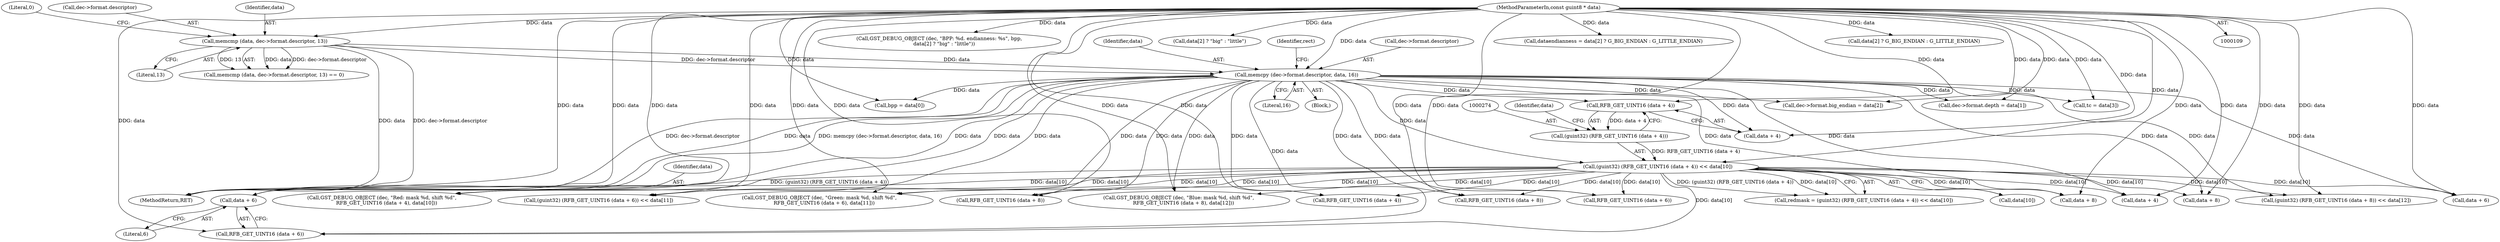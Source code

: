 digraph "0_gstreamer_4cb1bcf1422bbcd79c0f683edb7ee85e3f7a31fe_0@pointer" {
"1000288" [label="(Call,data + 6)"];
"1000272" [label="(Call,(guint32) (RFB_GET_UINT16 (data + 4)) << data[10])"];
"1000273" [label="(Call,(guint32) (RFB_GET_UINT16 (data + 4)))"];
"1000275" [label="(Call,RFB_GET_UINT16 (data + 4))"];
"1000153" [label="(Call,memcpy (dec->format.descriptor, data, 16))"];
"1000141" [label="(Call,memcmp (data, dec->format.descriptor, 13))"];
"1000112" [label="(MethodParameterIn,const guint8 * data)"];
"1000154" [label="(Call,dec->format.descriptor)"];
"1000142" [label="(Identifier,data)"];
"1000306" [label="(Call,GST_DEBUG_OBJECT (dec, \"Red: mask %d, shift %d\",\n      RFB_GET_UINT16 (data + 4), data[10]))"];
"1000287" [label="(Call,RFB_GET_UINT16 (data + 6))"];
"1000148" [label="(Literal,13)"];
"1000336" [label="(Call,GST_DEBUG_OBJECT (dec, \"BPP: %d. endianness: %s\", bpp,\n      data[2] ? \"big\" : \"little\"))"];
"1000280" [label="(Identifier,data)"];
"1000316" [label="(Call,GST_DEBUG_OBJECT (dec, \"Green: mask %d, shift %d\",\n      RFB_GET_UINT16 (data + 6), data[11]))"];
"1000309" [label="(Call,RFB_GET_UINT16 (data + 4))"];
"1000112" [label="(MethodParameterIn,const guint8 * data)"];
"1000193" [label="(Call,dec->format.big_endian = data[2])"];
"1000340" [label="(Call,data[2] ? \"big\" : \"little\")"];
"1000275" [label="(Call,RFB_GET_UINT16 (data + 4))"];
"1000149" [label="(Literal,0)"];
"1000330" [label="(Call,data + 8)"];
"1000296" [label="(Call,(guint32) (RFB_GET_UINT16 (data + 8)) << data[12])"];
"1000320" [label="(Call,data + 6)"];
"1000179" [label="(Call,bpp = data[0])"];
"1000270" [label="(Call,redmask = (guint32) (RFB_GET_UINT16 (data + 4)) << data[10])"];
"1000159" [label="(Identifier,data)"];
"1000140" [label="(Call,memcmp (data, dec->format.descriptor, 13) == 0)"];
"1000202" [label="(Call,dataendianness = data[2] ? G_BIG_ENDIAN : G_LITTLE_ENDIAN)"];
"1000284" [label="(Call,(guint32) (RFB_GET_UINT16 (data + 6)) << data[11])"];
"1000299" [label="(Call,RFB_GET_UINT16 (data + 8))"];
"1000288" [label="(Call,data + 6)"];
"1000276" [label="(Call,data + 4)"];
"1000272" [label="(Call,(guint32) (RFB_GET_UINT16 (data + 4)) << data[10])"];
"1000153" [label="(Call,memcpy (dec->format.descriptor, data, 16))"];
"1000204" [label="(Call,data[2] ? G_BIG_ENDIAN : G_LITTLE_ENDIAN)"];
"1000143" [label="(Call,dec->format.descriptor)"];
"1000289" [label="(Identifier,data)"];
"1000290" [label="(Literal,6)"];
"1000326" [label="(Call,GST_DEBUG_OBJECT (dec, \"Blue: mask %d, shift %d\",\n      RFB_GET_UINT16 (data + 8), data[12]))"];
"1000329" [label="(Call,RFB_GET_UINT16 (data + 8))"];
"1000160" [label="(Literal,16)"];
"1000165" [label="(Identifier,rect)"];
"1000115" [label="(Block,)"];
"1000319" [label="(Call,RFB_GET_UINT16 (data + 6))"];
"1000141" [label="(Call,memcmp (data, dec->format.descriptor, 13))"];
"1000310" [label="(Call,data + 4)"];
"1000273" [label="(Call,(guint32) (RFB_GET_UINT16 (data + 4)))"];
"1000184" [label="(Call,dec->format.depth = data[1])"];
"1000210" [label="(Call,tc = data[3])"];
"1000279" [label="(Call,data[10])"];
"1000519" [label="(MethodReturn,RET)"];
"1000300" [label="(Call,data + 8)"];
"1000288" -> "1000287"  [label="AST: "];
"1000288" -> "1000290"  [label="CFG: "];
"1000289" -> "1000288"  [label="AST: "];
"1000290" -> "1000288"  [label="AST: "];
"1000287" -> "1000288"  [label="CFG: "];
"1000272" -> "1000288"  [label="DDG: data[10]"];
"1000112" -> "1000288"  [label="DDG: data"];
"1000153" -> "1000288"  [label="DDG: data"];
"1000272" -> "1000270"  [label="AST: "];
"1000272" -> "1000279"  [label="CFG: "];
"1000273" -> "1000272"  [label="AST: "];
"1000279" -> "1000272"  [label="AST: "];
"1000270" -> "1000272"  [label="CFG: "];
"1000272" -> "1000519"  [label="DDG: (guint32) (RFB_GET_UINT16 (data + 4))"];
"1000272" -> "1000270"  [label="DDG: (guint32) (RFB_GET_UINT16 (data + 4))"];
"1000272" -> "1000270"  [label="DDG: data[10]"];
"1000273" -> "1000272"  [label="DDG: RFB_GET_UINT16 (data + 4)"];
"1000112" -> "1000272"  [label="DDG: data"];
"1000153" -> "1000272"  [label="DDG: data"];
"1000272" -> "1000287"  [label="DDG: data[10]"];
"1000272" -> "1000284"  [label="DDG: data[10]"];
"1000272" -> "1000299"  [label="DDG: data[10]"];
"1000272" -> "1000300"  [label="DDG: data[10]"];
"1000272" -> "1000296"  [label="DDG: data[10]"];
"1000272" -> "1000309"  [label="DDG: data[10]"];
"1000272" -> "1000310"  [label="DDG: data[10]"];
"1000272" -> "1000306"  [label="DDG: data[10]"];
"1000272" -> "1000319"  [label="DDG: data[10]"];
"1000272" -> "1000320"  [label="DDG: data[10]"];
"1000272" -> "1000316"  [label="DDG: data[10]"];
"1000272" -> "1000329"  [label="DDG: data[10]"];
"1000272" -> "1000330"  [label="DDG: data[10]"];
"1000272" -> "1000326"  [label="DDG: data[10]"];
"1000273" -> "1000275"  [label="CFG: "];
"1000274" -> "1000273"  [label="AST: "];
"1000275" -> "1000273"  [label="AST: "];
"1000280" -> "1000273"  [label="CFG: "];
"1000275" -> "1000273"  [label="DDG: data + 4"];
"1000275" -> "1000276"  [label="CFG: "];
"1000276" -> "1000275"  [label="AST: "];
"1000153" -> "1000275"  [label="DDG: data"];
"1000112" -> "1000275"  [label="DDG: data"];
"1000153" -> "1000115"  [label="AST: "];
"1000153" -> "1000160"  [label="CFG: "];
"1000154" -> "1000153"  [label="AST: "];
"1000159" -> "1000153"  [label="AST: "];
"1000160" -> "1000153"  [label="AST: "];
"1000165" -> "1000153"  [label="CFG: "];
"1000153" -> "1000519"  [label="DDG: data"];
"1000153" -> "1000519"  [label="DDG: memcpy (dec->format.descriptor, data, 16)"];
"1000153" -> "1000519"  [label="DDG: dec->format.descriptor"];
"1000141" -> "1000153"  [label="DDG: dec->format.descriptor"];
"1000141" -> "1000153"  [label="DDG: data"];
"1000112" -> "1000153"  [label="DDG: data"];
"1000153" -> "1000179"  [label="DDG: data"];
"1000153" -> "1000184"  [label="DDG: data"];
"1000153" -> "1000193"  [label="DDG: data"];
"1000153" -> "1000210"  [label="DDG: data"];
"1000153" -> "1000276"  [label="DDG: data"];
"1000153" -> "1000287"  [label="DDG: data"];
"1000153" -> "1000284"  [label="DDG: data"];
"1000153" -> "1000299"  [label="DDG: data"];
"1000153" -> "1000300"  [label="DDG: data"];
"1000153" -> "1000296"  [label="DDG: data"];
"1000153" -> "1000309"  [label="DDG: data"];
"1000153" -> "1000310"  [label="DDG: data"];
"1000153" -> "1000306"  [label="DDG: data"];
"1000153" -> "1000319"  [label="DDG: data"];
"1000153" -> "1000320"  [label="DDG: data"];
"1000153" -> "1000316"  [label="DDG: data"];
"1000153" -> "1000329"  [label="DDG: data"];
"1000153" -> "1000330"  [label="DDG: data"];
"1000153" -> "1000326"  [label="DDG: data"];
"1000141" -> "1000140"  [label="AST: "];
"1000141" -> "1000148"  [label="CFG: "];
"1000142" -> "1000141"  [label="AST: "];
"1000143" -> "1000141"  [label="AST: "];
"1000148" -> "1000141"  [label="AST: "];
"1000149" -> "1000141"  [label="CFG: "];
"1000141" -> "1000519"  [label="DDG: data"];
"1000141" -> "1000519"  [label="DDG: dec->format.descriptor"];
"1000141" -> "1000140"  [label="DDG: data"];
"1000141" -> "1000140"  [label="DDG: dec->format.descriptor"];
"1000141" -> "1000140"  [label="DDG: 13"];
"1000112" -> "1000141"  [label="DDG: data"];
"1000112" -> "1000109"  [label="AST: "];
"1000112" -> "1000519"  [label="DDG: data"];
"1000112" -> "1000179"  [label="DDG: data"];
"1000112" -> "1000184"  [label="DDG: data"];
"1000112" -> "1000193"  [label="DDG: data"];
"1000112" -> "1000202"  [label="DDG: data"];
"1000112" -> "1000204"  [label="DDG: data"];
"1000112" -> "1000210"  [label="DDG: data"];
"1000112" -> "1000276"  [label="DDG: data"];
"1000112" -> "1000287"  [label="DDG: data"];
"1000112" -> "1000284"  [label="DDG: data"];
"1000112" -> "1000299"  [label="DDG: data"];
"1000112" -> "1000300"  [label="DDG: data"];
"1000112" -> "1000296"  [label="DDG: data"];
"1000112" -> "1000309"  [label="DDG: data"];
"1000112" -> "1000310"  [label="DDG: data"];
"1000112" -> "1000306"  [label="DDG: data"];
"1000112" -> "1000319"  [label="DDG: data"];
"1000112" -> "1000320"  [label="DDG: data"];
"1000112" -> "1000316"  [label="DDG: data"];
"1000112" -> "1000329"  [label="DDG: data"];
"1000112" -> "1000330"  [label="DDG: data"];
"1000112" -> "1000326"  [label="DDG: data"];
"1000112" -> "1000336"  [label="DDG: data"];
"1000112" -> "1000340"  [label="DDG: data"];
}
